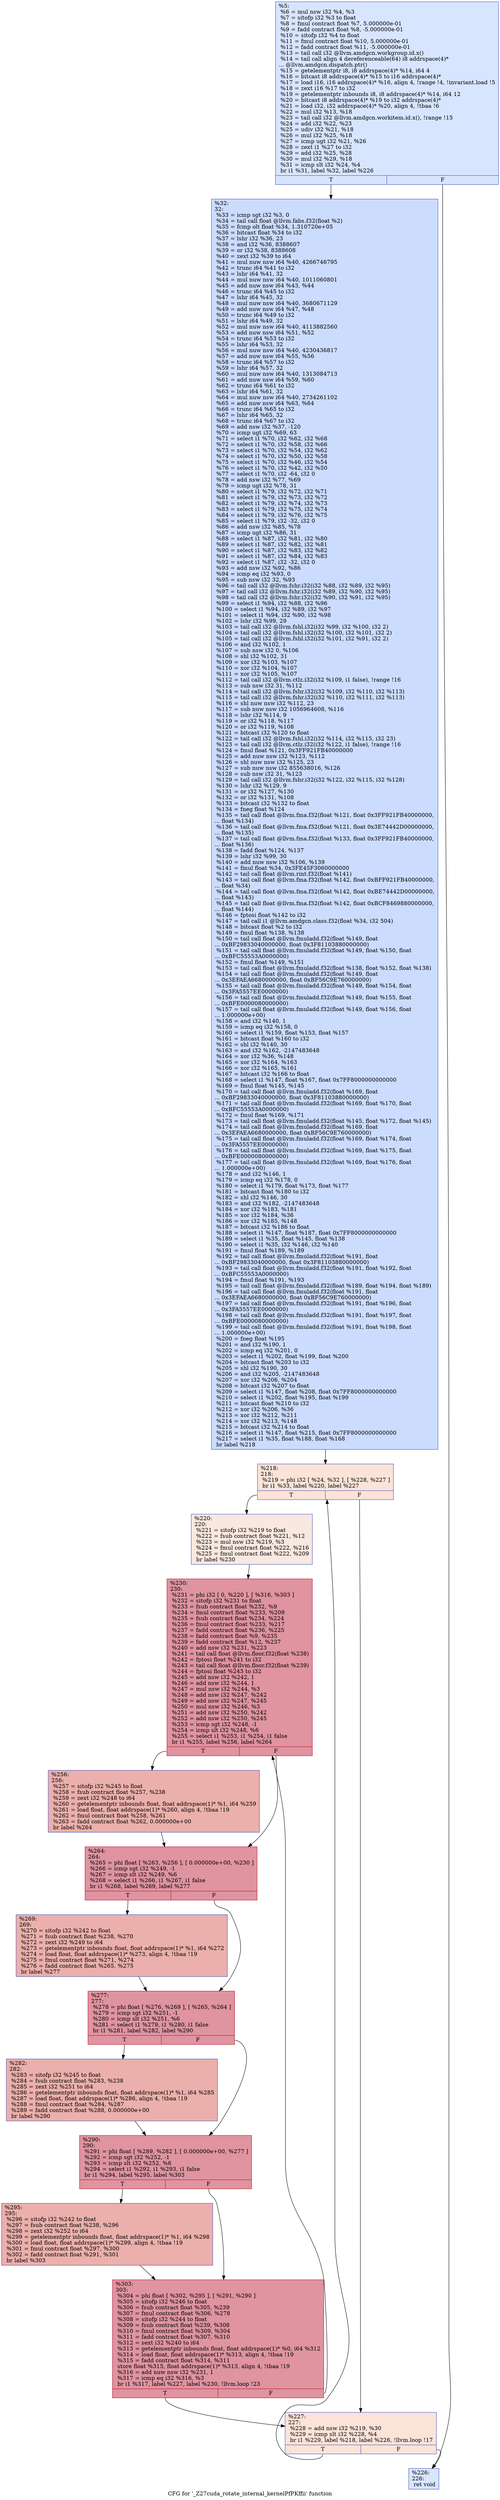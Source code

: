 digraph "CFG for '_Z27cuda_rotate_internal_kernelPfPKffii' function" {
	label="CFG for '_Z27cuda_rotate_internal_kernelPfPKffii' function";

	Node0x6052480 [shape=record,color="#3d50c3ff", style=filled, fillcolor="#a7c5fe70",label="{%5:\l  %6 = mul nsw i32 %4, %3\l  %7 = sitofp i32 %3 to float\l  %8 = fmul contract float %7, 5.000000e-01\l  %9 = fadd contract float %8, -5.000000e-01\l  %10 = sitofp i32 %4 to float\l  %11 = fmul contract float %10, 5.000000e-01\l  %12 = fadd contract float %11, -5.000000e-01\l  %13 = tail call i32 @llvm.amdgcn.workgroup.id.x()\l  %14 = tail call align 4 dereferenceable(64) i8 addrspace(4)*\l... @llvm.amdgcn.dispatch.ptr()\l  %15 = getelementptr i8, i8 addrspace(4)* %14, i64 4\l  %16 = bitcast i8 addrspace(4)* %15 to i16 addrspace(4)*\l  %17 = load i16, i16 addrspace(4)* %16, align 4, !range !4, !invariant.load !5\l  %18 = zext i16 %17 to i32\l  %19 = getelementptr inbounds i8, i8 addrspace(4)* %14, i64 12\l  %20 = bitcast i8 addrspace(4)* %19 to i32 addrspace(4)*\l  %21 = load i32, i32 addrspace(4)* %20, align 4, !tbaa !6\l  %22 = mul i32 %13, %18\l  %23 = tail call i32 @llvm.amdgcn.workitem.id.x(), !range !15\l  %24 = add i32 %22, %23\l  %25 = udiv i32 %21, %18\l  %26 = mul i32 %25, %18\l  %27 = icmp ugt i32 %21, %26\l  %28 = zext i1 %27 to i32\l  %29 = add i32 %25, %28\l  %30 = mul i32 %29, %18\l  %31 = icmp slt i32 %24, %4\l  br i1 %31, label %32, label %226\l|{<s0>T|<s1>F}}"];
	Node0x6052480:s0 -> Node0x6055850;
	Node0x6052480:s1 -> Node0x60558e0;
	Node0x6055850 [shape=record,color="#3d50c3ff", style=filled, fillcolor="#8caffe70",label="{%32:\l32:                                               \l  %33 = icmp sgt i32 %3, 0\l  %34 = tail call float @llvm.fabs.f32(float %2)\l  %35 = fcmp olt float %34, 1.310720e+05\l  %36 = bitcast float %34 to i32\l  %37 = lshr i32 %36, 23\l  %38 = and i32 %36, 8388607\l  %39 = or i32 %38, 8388608\l  %40 = zext i32 %39 to i64\l  %41 = mul nuw nsw i64 %40, 4266746795\l  %42 = trunc i64 %41 to i32\l  %43 = lshr i64 %41, 32\l  %44 = mul nuw nsw i64 %40, 1011060801\l  %45 = add nuw nsw i64 %43, %44\l  %46 = trunc i64 %45 to i32\l  %47 = lshr i64 %45, 32\l  %48 = mul nuw nsw i64 %40, 3680671129\l  %49 = add nuw nsw i64 %47, %48\l  %50 = trunc i64 %49 to i32\l  %51 = lshr i64 %49, 32\l  %52 = mul nuw nsw i64 %40, 4113882560\l  %53 = add nuw nsw i64 %51, %52\l  %54 = trunc i64 %53 to i32\l  %55 = lshr i64 %53, 32\l  %56 = mul nuw nsw i64 %40, 4230436817\l  %57 = add nuw nsw i64 %55, %56\l  %58 = trunc i64 %57 to i32\l  %59 = lshr i64 %57, 32\l  %60 = mul nuw nsw i64 %40, 1313084713\l  %61 = add nuw nsw i64 %59, %60\l  %62 = trunc i64 %61 to i32\l  %63 = lshr i64 %61, 32\l  %64 = mul nuw nsw i64 %40, 2734261102\l  %65 = add nuw nsw i64 %63, %64\l  %66 = trunc i64 %65 to i32\l  %67 = lshr i64 %65, 32\l  %68 = trunc i64 %67 to i32\l  %69 = add nsw i32 %37, -120\l  %70 = icmp ugt i32 %69, 63\l  %71 = select i1 %70, i32 %62, i32 %68\l  %72 = select i1 %70, i32 %58, i32 %66\l  %73 = select i1 %70, i32 %54, i32 %62\l  %74 = select i1 %70, i32 %50, i32 %58\l  %75 = select i1 %70, i32 %46, i32 %54\l  %76 = select i1 %70, i32 %42, i32 %50\l  %77 = select i1 %70, i32 -64, i32 0\l  %78 = add nsw i32 %77, %69\l  %79 = icmp ugt i32 %78, 31\l  %80 = select i1 %79, i32 %72, i32 %71\l  %81 = select i1 %79, i32 %73, i32 %72\l  %82 = select i1 %79, i32 %74, i32 %73\l  %83 = select i1 %79, i32 %75, i32 %74\l  %84 = select i1 %79, i32 %76, i32 %75\l  %85 = select i1 %79, i32 -32, i32 0\l  %86 = add nsw i32 %85, %78\l  %87 = icmp ugt i32 %86, 31\l  %88 = select i1 %87, i32 %81, i32 %80\l  %89 = select i1 %87, i32 %82, i32 %81\l  %90 = select i1 %87, i32 %83, i32 %82\l  %91 = select i1 %87, i32 %84, i32 %83\l  %92 = select i1 %87, i32 -32, i32 0\l  %93 = add nsw i32 %92, %86\l  %94 = icmp eq i32 %93, 0\l  %95 = sub nsw i32 32, %93\l  %96 = tail call i32 @llvm.fshr.i32(i32 %88, i32 %89, i32 %95)\l  %97 = tail call i32 @llvm.fshr.i32(i32 %89, i32 %90, i32 %95)\l  %98 = tail call i32 @llvm.fshr.i32(i32 %90, i32 %91, i32 %95)\l  %99 = select i1 %94, i32 %88, i32 %96\l  %100 = select i1 %94, i32 %89, i32 %97\l  %101 = select i1 %94, i32 %90, i32 %98\l  %102 = lshr i32 %99, 29\l  %103 = tail call i32 @llvm.fshl.i32(i32 %99, i32 %100, i32 2)\l  %104 = tail call i32 @llvm.fshl.i32(i32 %100, i32 %101, i32 2)\l  %105 = tail call i32 @llvm.fshl.i32(i32 %101, i32 %91, i32 2)\l  %106 = and i32 %102, 1\l  %107 = sub nsw i32 0, %106\l  %108 = shl i32 %102, 31\l  %109 = xor i32 %103, %107\l  %110 = xor i32 %104, %107\l  %111 = xor i32 %105, %107\l  %112 = tail call i32 @llvm.ctlz.i32(i32 %109, i1 false), !range !16\l  %113 = sub nsw i32 31, %112\l  %114 = tail call i32 @llvm.fshr.i32(i32 %109, i32 %110, i32 %113)\l  %115 = tail call i32 @llvm.fshr.i32(i32 %110, i32 %111, i32 %113)\l  %116 = shl nuw nsw i32 %112, 23\l  %117 = sub nuw nsw i32 1056964608, %116\l  %118 = lshr i32 %114, 9\l  %119 = or i32 %118, %117\l  %120 = or i32 %119, %108\l  %121 = bitcast i32 %120 to float\l  %122 = tail call i32 @llvm.fshl.i32(i32 %114, i32 %115, i32 23)\l  %123 = tail call i32 @llvm.ctlz.i32(i32 %122, i1 false), !range !16\l  %124 = fmul float %121, 0x3FF921FB40000000\l  %125 = add nuw nsw i32 %123, %112\l  %126 = shl nuw nsw i32 %125, 23\l  %127 = sub nuw nsw i32 855638016, %126\l  %128 = sub nsw i32 31, %123\l  %129 = tail call i32 @llvm.fshr.i32(i32 %122, i32 %115, i32 %128)\l  %130 = lshr i32 %129, 9\l  %131 = or i32 %127, %130\l  %132 = or i32 %131, %108\l  %133 = bitcast i32 %132 to float\l  %134 = fneg float %124\l  %135 = tail call float @llvm.fma.f32(float %121, float 0x3FF921FB40000000,\l... float %134)\l  %136 = tail call float @llvm.fma.f32(float %121, float 0x3E74442D00000000,\l... float %135)\l  %137 = tail call float @llvm.fma.f32(float %133, float 0x3FF921FB40000000,\l... float %136)\l  %138 = fadd float %124, %137\l  %139 = lshr i32 %99, 30\l  %140 = add nuw nsw i32 %106, %139\l  %141 = fmul float %34, 0x3FE45F3060000000\l  %142 = tail call float @llvm.rint.f32(float %141)\l  %143 = tail call float @llvm.fma.f32(float %142, float 0xBFF921FB40000000,\l... float %34)\l  %144 = tail call float @llvm.fma.f32(float %142, float 0xBE74442D00000000,\l... float %143)\l  %145 = tail call float @llvm.fma.f32(float %142, float 0xBCF8469880000000,\l... float %144)\l  %146 = fptosi float %142 to i32\l  %147 = tail call i1 @llvm.amdgcn.class.f32(float %34, i32 504)\l  %148 = bitcast float %2 to i32\l  %149 = fmul float %138, %138\l  %150 = tail call float @llvm.fmuladd.f32(float %149, float\l... 0xBF29833040000000, float 0x3F81103880000000)\l  %151 = tail call float @llvm.fmuladd.f32(float %149, float %150, float\l... 0xBFC55553A0000000)\l  %152 = fmul float %149, %151\l  %153 = tail call float @llvm.fmuladd.f32(float %138, float %152, float %138)\l  %154 = tail call float @llvm.fmuladd.f32(float %149, float\l... 0x3EFAEA6680000000, float 0xBF56C9E760000000)\l  %155 = tail call float @llvm.fmuladd.f32(float %149, float %154, float\l... 0x3FA5557EE0000000)\l  %156 = tail call float @llvm.fmuladd.f32(float %149, float %155, float\l... 0xBFE0000080000000)\l  %157 = tail call float @llvm.fmuladd.f32(float %149, float %156, float\l... 1.000000e+00)\l  %158 = and i32 %140, 1\l  %159 = icmp eq i32 %158, 0\l  %160 = select i1 %159, float %153, float %157\l  %161 = bitcast float %160 to i32\l  %162 = shl i32 %140, 30\l  %163 = and i32 %162, -2147483648\l  %164 = xor i32 %36, %148\l  %165 = xor i32 %164, %163\l  %166 = xor i32 %165, %161\l  %167 = bitcast i32 %166 to float\l  %168 = select i1 %147, float %167, float 0x7FF8000000000000\l  %169 = fmul float %145, %145\l  %170 = tail call float @llvm.fmuladd.f32(float %169, float\l... 0xBF29833040000000, float 0x3F81103880000000)\l  %171 = tail call float @llvm.fmuladd.f32(float %169, float %170, float\l... 0xBFC55553A0000000)\l  %172 = fmul float %169, %171\l  %173 = tail call float @llvm.fmuladd.f32(float %145, float %172, float %145)\l  %174 = tail call float @llvm.fmuladd.f32(float %169, float\l... 0x3EFAEA6680000000, float 0xBF56C9E760000000)\l  %175 = tail call float @llvm.fmuladd.f32(float %169, float %174, float\l... 0x3FA5557EE0000000)\l  %176 = tail call float @llvm.fmuladd.f32(float %169, float %175, float\l... 0xBFE0000080000000)\l  %177 = tail call float @llvm.fmuladd.f32(float %169, float %176, float\l... 1.000000e+00)\l  %178 = and i32 %146, 1\l  %179 = icmp eq i32 %178, 0\l  %180 = select i1 %179, float %173, float %177\l  %181 = bitcast float %180 to i32\l  %182 = shl i32 %146, 30\l  %183 = and i32 %182, -2147483648\l  %184 = xor i32 %183, %181\l  %185 = xor i32 %184, %36\l  %186 = xor i32 %185, %148\l  %187 = bitcast i32 %186 to float\l  %188 = select i1 %147, float %187, float 0x7FF8000000000000\l  %189 = select i1 %35, float %145, float %138\l  %190 = select i1 %35, i32 %146, i32 %140\l  %191 = fmul float %189, %189\l  %192 = tail call float @llvm.fmuladd.f32(float %191, float\l... 0xBF29833040000000, float 0x3F81103880000000)\l  %193 = tail call float @llvm.fmuladd.f32(float %191, float %192, float\l... 0xBFC55553A0000000)\l  %194 = fmul float %191, %193\l  %195 = tail call float @llvm.fmuladd.f32(float %189, float %194, float %189)\l  %196 = tail call float @llvm.fmuladd.f32(float %191, float\l... 0x3EFAEA6680000000, float 0xBF56C9E760000000)\l  %197 = tail call float @llvm.fmuladd.f32(float %191, float %196, float\l... 0x3FA5557EE0000000)\l  %198 = tail call float @llvm.fmuladd.f32(float %191, float %197, float\l... 0xBFE0000080000000)\l  %199 = tail call float @llvm.fmuladd.f32(float %191, float %198, float\l... 1.000000e+00)\l  %200 = fneg float %195\l  %201 = and i32 %190, 1\l  %202 = icmp eq i32 %201, 0\l  %203 = select i1 %202, float %199, float %200\l  %204 = bitcast float %203 to i32\l  %205 = shl i32 %190, 30\l  %206 = and i32 %205, -2147483648\l  %207 = xor i32 %206, %204\l  %208 = bitcast i32 %207 to float\l  %209 = select i1 %147, float %208, float 0x7FF8000000000000\l  %210 = select i1 %202, float %195, float %199\l  %211 = bitcast float %210 to i32\l  %212 = xor i32 %206, %36\l  %213 = xor i32 %212, %211\l  %214 = xor i32 %213, %148\l  %215 = bitcast i32 %214 to float\l  %216 = select i1 %147, float %215, float 0x7FF8000000000000\l  %217 = select i1 %35, float %188, float %168\l  br label %218\l}"];
	Node0x6055850 -> Node0x605fe30;
	Node0x605fe30 [shape=record,color="#3d50c3ff", style=filled, fillcolor="#f6bfa670",label="{%218:\l218:                                              \l  %219 = phi i32 [ %24, %32 ], [ %228, %227 ]\l  br i1 %33, label %220, label %227\l|{<s0>T|<s1>F}}"];
	Node0x605fe30:s0 -> Node0x6060030;
	Node0x605fe30:s1 -> Node0x605fef0;
	Node0x6060030 [shape=record,color="#3d50c3ff", style=filled, fillcolor="#f1ccb870",label="{%220:\l220:                                              \l  %221 = sitofp i32 %219 to float\l  %222 = fsub contract float %221, %12\l  %223 = mul nsw i32 %219, %3\l  %224 = fmul contract float %222, %216\l  %225 = fmul contract float %222, %209\l  br label %230\l}"];
	Node0x6060030 -> Node0x6060420;
	Node0x60558e0 [shape=record,color="#3d50c3ff", style=filled, fillcolor="#a7c5fe70",label="{%226:\l226:                                              \l  ret void\l}"];
	Node0x605fef0 [shape=record,color="#3d50c3ff", style=filled, fillcolor="#f6bfa670",label="{%227:\l227:                                              \l  %228 = add nsw i32 %219, %30\l  %229 = icmp slt i32 %228, %4\l  br i1 %229, label %218, label %226, !llvm.loop !17\l|{<s0>T|<s1>F}}"];
	Node0x605fef0:s0 -> Node0x605fe30;
	Node0x605fef0:s1 -> Node0x60558e0;
	Node0x6060420 [shape=record,color="#b70d28ff", style=filled, fillcolor="#b70d2870",label="{%230:\l230:                                              \l  %231 = phi i32 [ 0, %220 ], [ %316, %303 ]\l  %232 = sitofp i32 %231 to float\l  %233 = fsub contract float %232, %9\l  %234 = fmul contract float %233, %209\l  %235 = fsub contract float %234, %224\l  %236 = fmul contract float %233, %217\l  %237 = fadd contract float %236, %225\l  %238 = fadd contract float %9, %235\l  %239 = fadd contract float %12, %237\l  %240 = add nsw i32 %231, %223\l  %241 = tail call float @llvm.floor.f32(float %238)\l  %242 = fptosi float %241 to i32\l  %243 = tail call float @llvm.floor.f32(float %239)\l  %244 = fptosi float %243 to i32\l  %245 = add nsw i32 %242, 1\l  %246 = add nsw i32 %244, 1\l  %247 = mul nsw i32 %244, %3\l  %248 = add nsw i32 %247, %242\l  %249 = add nsw i32 %247, %245\l  %250 = mul nsw i32 %246, %3\l  %251 = add nsw i32 %250, %242\l  %252 = add nsw i32 %250, %245\l  %253 = icmp sgt i32 %248, -1\l  %254 = icmp slt i32 %248, %6\l  %255 = select i1 %253, i1 %254, i1 false\l  br i1 %255, label %256, label %264\l|{<s0>T|<s1>F}}"];
	Node0x6060420:s0 -> Node0x6061820;
	Node0x6060420:s1 -> Node0x60618b0;
	Node0x6061820 [shape=record,color="#3d50c3ff", style=filled, fillcolor="#d24b4070",label="{%256:\l256:                                              \l  %257 = sitofp i32 %245 to float\l  %258 = fsub contract float %257, %238\l  %259 = zext i32 %248 to i64\l  %260 = getelementptr inbounds float, float addrspace(1)* %1, i64 %259\l  %261 = load float, float addrspace(1)* %260, align 4, !tbaa !19\l  %262 = fmul contract float %258, %261\l  %263 = fadd contract float %262, 0.000000e+00\l  br label %264\l}"];
	Node0x6061820 -> Node0x60618b0;
	Node0x60618b0 [shape=record,color="#b70d28ff", style=filled, fillcolor="#b70d2870",label="{%264:\l264:                                              \l  %265 = phi float [ %263, %256 ], [ 0.000000e+00, %230 ]\l  %266 = icmp sgt i32 %249, -1\l  %267 = icmp slt i32 %249, %6\l  %268 = select i1 %266, i1 %267, i1 false\l  br i1 %268, label %269, label %277\l|{<s0>T|<s1>F}}"];
	Node0x60618b0:s0 -> Node0x6062a00;
	Node0x60618b0:s1 -> Node0x6062a50;
	Node0x6062a00 [shape=record,color="#3d50c3ff", style=filled, fillcolor="#d24b4070",label="{%269:\l269:                                              \l  %270 = sitofp i32 %242 to float\l  %271 = fsub contract float %238, %270\l  %272 = zext i32 %249 to i64\l  %273 = getelementptr inbounds float, float addrspace(1)* %1, i64 %272\l  %274 = load float, float addrspace(1)* %273, align 4, !tbaa !19\l  %275 = fmul contract float %271, %274\l  %276 = fadd contract float %265, %275\l  br label %277\l}"];
	Node0x6062a00 -> Node0x6062a50;
	Node0x6062a50 [shape=record,color="#b70d28ff", style=filled, fillcolor="#b70d2870",label="{%277:\l277:                                              \l  %278 = phi float [ %276, %269 ], [ %265, %264 ]\l  %279 = icmp sgt i32 %251, -1\l  %280 = icmp slt i32 %251, %6\l  %281 = select i1 %279, i1 %280, i1 false\l  br i1 %281, label %282, label %290\l|{<s0>T|<s1>F}}"];
	Node0x6062a50:s0 -> Node0x6063830;
	Node0x6062a50:s1 -> Node0x6063880;
	Node0x6063830 [shape=record,color="#3d50c3ff", style=filled, fillcolor="#d24b4070",label="{%282:\l282:                                              \l  %283 = sitofp i32 %245 to float\l  %284 = fsub contract float %283, %238\l  %285 = zext i32 %251 to i64\l  %286 = getelementptr inbounds float, float addrspace(1)* %1, i64 %285\l  %287 = load float, float addrspace(1)* %286, align 4, !tbaa !19\l  %288 = fmul contract float %284, %287\l  %289 = fadd contract float %288, 0.000000e+00\l  br label %290\l}"];
	Node0x6063830 -> Node0x6063880;
	Node0x6063880 [shape=record,color="#b70d28ff", style=filled, fillcolor="#b70d2870",label="{%290:\l290:                                              \l  %291 = phi float [ %289, %282 ], [ 0.000000e+00, %277 ]\l  %292 = icmp sgt i32 %252, -1\l  %293 = icmp slt i32 %252, %6\l  %294 = select i1 %292, i1 %293, i1 false\l  br i1 %294, label %295, label %303\l|{<s0>T|<s1>F}}"];
	Node0x6063880:s0 -> Node0x6064010;
	Node0x6063880:s1 -> Node0x6060780;
	Node0x6064010 [shape=record,color="#3d50c3ff", style=filled, fillcolor="#d24b4070",label="{%295:\l295:                                              \l  %296 = sitofp i32 %242 to float\l  %297 = fsub contract float %238, %296\l  %298 = zext i32 %252 to i64\l  %299 = getelementptr inbounds float, float addrspace(1)* %1, i64 %298\l  %300 = load float, float addrspace(1)* %299, align 4, !tbaa !19\l  %301 = fmul contract float %297, %300\l  %302 = fadd contract float %291, %301\l  br label %303\l}"];
	Node0x6064010 -> Node0x6060780;
	Node0x6060780 [shape=record,color="#b70d28ff", style=filled, fillcolor="#b70d2870",label="{%303:\l303:                                              \l  %304 = phi float [ %302, %295 ], [ %291, %290 ]\l  %305 = sitofp i32 %246 to float\l  %306 = fsub contract float %305, %239\l  %307 = fmul contract float %306, %278\l  %308 = sitofp i32 %244 to float\l  %309 = fsub contract float %239, %308\l  %310 = fmul contract float %309, %304\l  %311 = fadd contract float %307, %310\l  %312 = sext i32 %240 to i64\l  %313 = getelementptr inbounds float, float addrspace(1)* %0, i64 %312\l  %314 = load float, float addrspace(1)* %313, align 4, !tbaa !19\l  %315 = fadd contract float %314, %311\l  store float %315, float addrspace(1)* %313, align 4, !tbaa !19\l  %316 = add nuw nsw i32 %231, 1\l  %317 = icmp eq i32 %316, %3\l  br i1 %317, label %227, label %230, !llvm.loop !23\l|{<s0>T|<s1>F}}"];
	Node0x6060780:s0 -> Node0x605fef0;
	Node0x6060780:s1 -> Node0x6060420;
}
